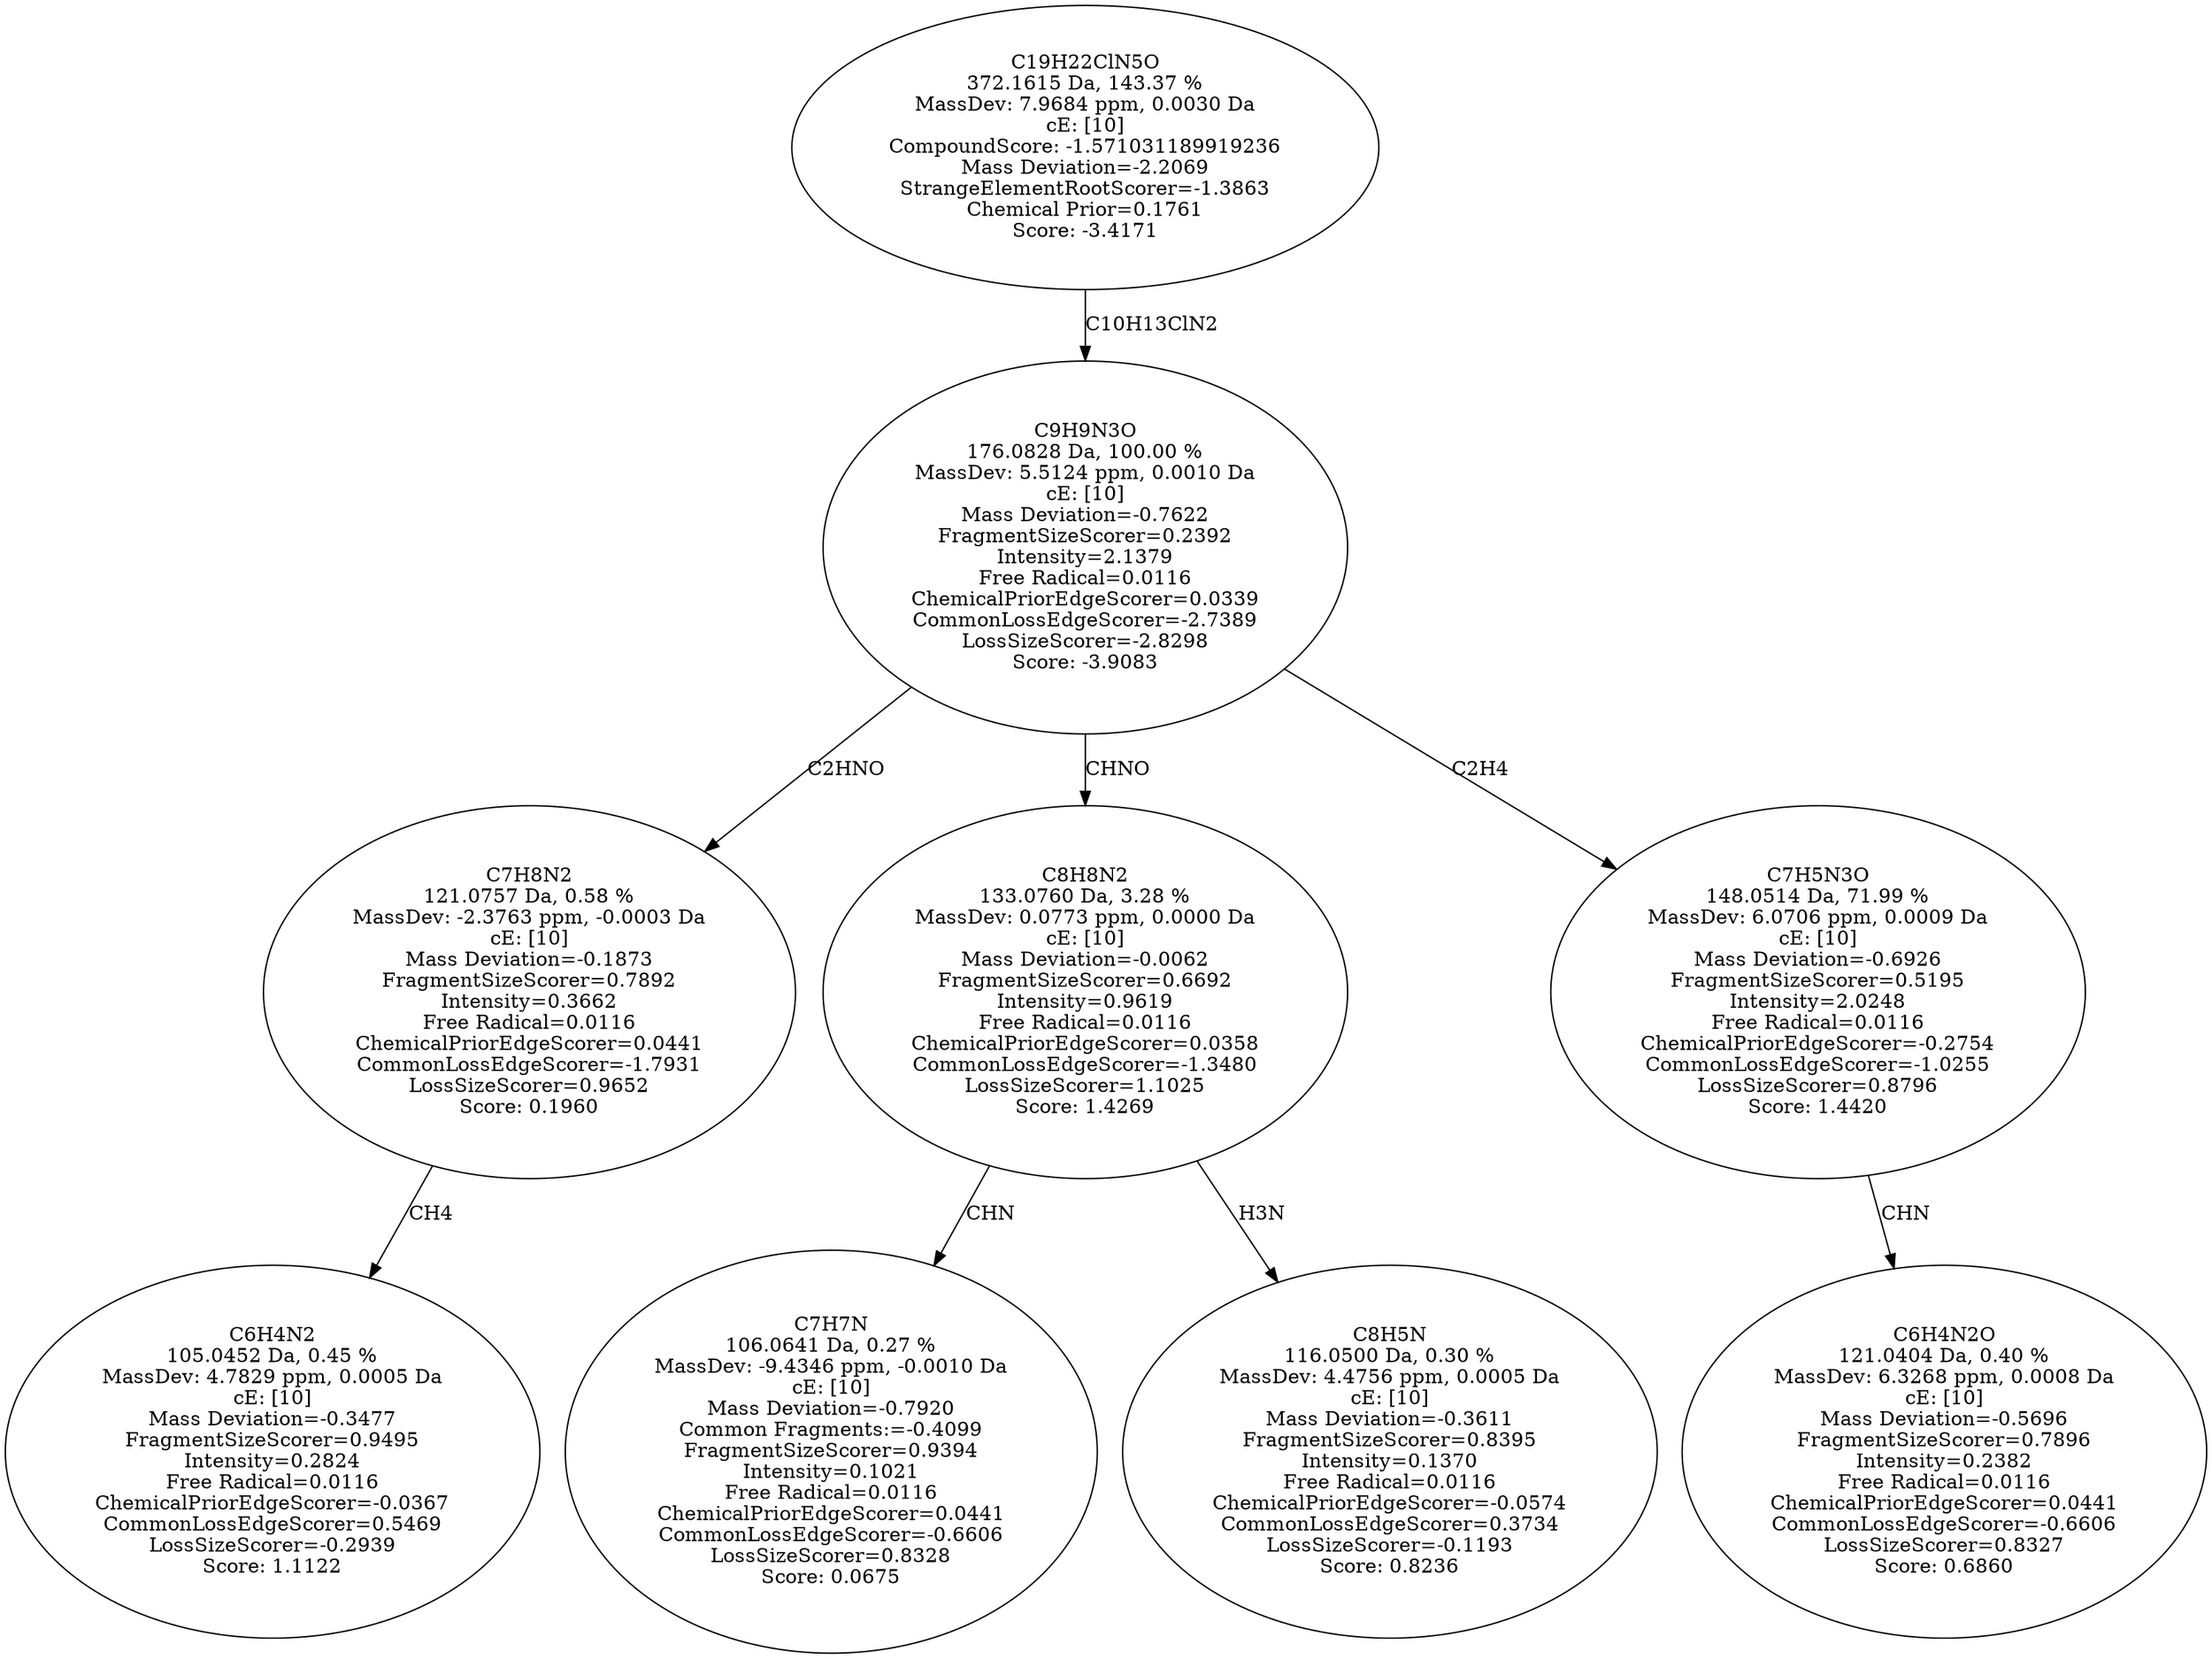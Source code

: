 strict digraph {
v1 [label="C6H4N2\n105.0452 Da, 0.45 %\nMassDev: 4.7829 ppm, 0.0005 Da\ncE: [10]\nMass Deviation=-0.3477\nFragmentSizeScorer=0.9495\nIntensity=0.2824\nFree Radical=0.0116\nChemicalPriorEdgeScorer=-0.0367\nCommonLossEdgeScorer=0.5469\nLossSizeScorer=-0.2939\nScore: 1.1122"];
v2 [label="C7H8N2\n121.0757 Da, 0.58 %\nMassDev: -2.3763 ppm, -0.0003 Da\ncE: [10]\nMass Deviation=-0.1873\nFragmentSizeScorer=0.7892\nIntensity=0.3662\nFree Radical=0.0116\nChemicalPriorEdgeScorer=0.0441\nCommonLossEdgeScorer=-1.7931\nLossSizeScorer=0.9652\nScore: 0.1960"];
v3 [label="C7H7N\n106.0641 Da, 0.27 %\nMassDev: -9.4346 ppm, -0.0010 Da\ncE: [10]\nMass Deviation=-0.7920\nCommon Fragments:=-0.4099\nFragmentSizeScorer=0.9394\nIntensity=0.1021\nFree Radical=0.0116\nChemicalPriorEdgeScorer=0.0441\nCommonLossEdgeScorer=-0.6606\nLossSizeScorer=0.8328\nScore: 0.0675"];
v4 [label="C8H5N\n116.0500 Da, 0.30 %\nMassDev: 4.4756 ppm, 0.0005 Da\ncE: [10]\nMass Deviation=-0.3611\nFragmentSizeScorer=0.8395\nIntensity=0.1370\nFree Radical=0.0116\nChemicalPriorEdgeScorer=-0.0574\nCommonLossEdgeScorer=0.3734\nLossSizeScorer=-0.1193\nScore: 0.8236"];
v5 [label="C8H8N2\n133.0760 Da, 3.28 %\nMassDev: 0.0773 ppm, 0.0000 Da\ncE: [10]\nMass Deviation=-0.0062\nFragmentSizeScorer=0.6692\nIntensity=0.9619\nFree Radical=0.0116\nChemicalPriorEdgeScorer=0.0358\nCommonLossEdgeScorer=-1.3480\nLossSizeScorer=1.1025\nScore: 1.4269"];
v6 [label="C6H4N2O\n121.0404 Da, 0.40 %\nMassDev: 6.3268 ppm, 0.0008 Da\ncE: [10]\nMass Deviation=-0.5696\nFragmentSizeScorer=0.7896\nIntensity=0.2382\nFree Radical=0.0116\nChemicalPriorEdgeScorer=0.0441\nCommonLossEdgeScorer=-0.6606\nLossSizeScorer=0.8327\nScore: 0.6860"];
v7 [label="C7H5N3O\n148.0514 Da, 71.99 %\nMassDev: 6.0706 ppm, 0.0009 Da\ncE: [10]\nMass Deviation=-0.6926\nFragmentSizeScorer=0.5195\nIntensity=2.0248\nFree Radical=0.0116\nChemicalPriorEdgeScorer=-0.2754\nCommonLossEdgeScorer=-1.0255\nLossSizeScorer=0.8796\nScore: 1.4420"];
v8 [label="C9H9N3O\n176.0828 Da, 100.00 %\nMassDev: 5.5124 ppm, 0.0010 Da\ncE: [10]\nMass Deviation=-0.7622\nFragmentSizeScorer=0.2392\nIntensity=2.1379\nFree Radical=0.0116\nChemicalPriorEdgeScorer=0.0339\nCommonLossEdgeScorer=-2.7389\nLossSizeScorer=-2.8298\nScore: -3.9083"];
v9 [label="C19H22ClN5O\n372.1615 Da, 143.37 %\nMassDev: 7.9684 ppm, 0.0030 Da\ncE: [10]\nCompoundScore: -1.571031189919236\nMass Deviation=-2.2069\nStrangeElementRootScorer=-1.3863\nChemical Prior=0.1761\nScore: -3.4171"];
v2 -> v1 [label="CH4"];
v8 -> v2 [label="C2HNO"];
v5 -> v3 [label="CHN"];
v5 -> v4 [label="H3N"];
v8 -> v5 [label="CHNO"];
v7 -> v6 [label="CHN"];
v8 -> v7 [label="C2H4"];
v9 -> v8 [label="C10H13ClN2"];
}
